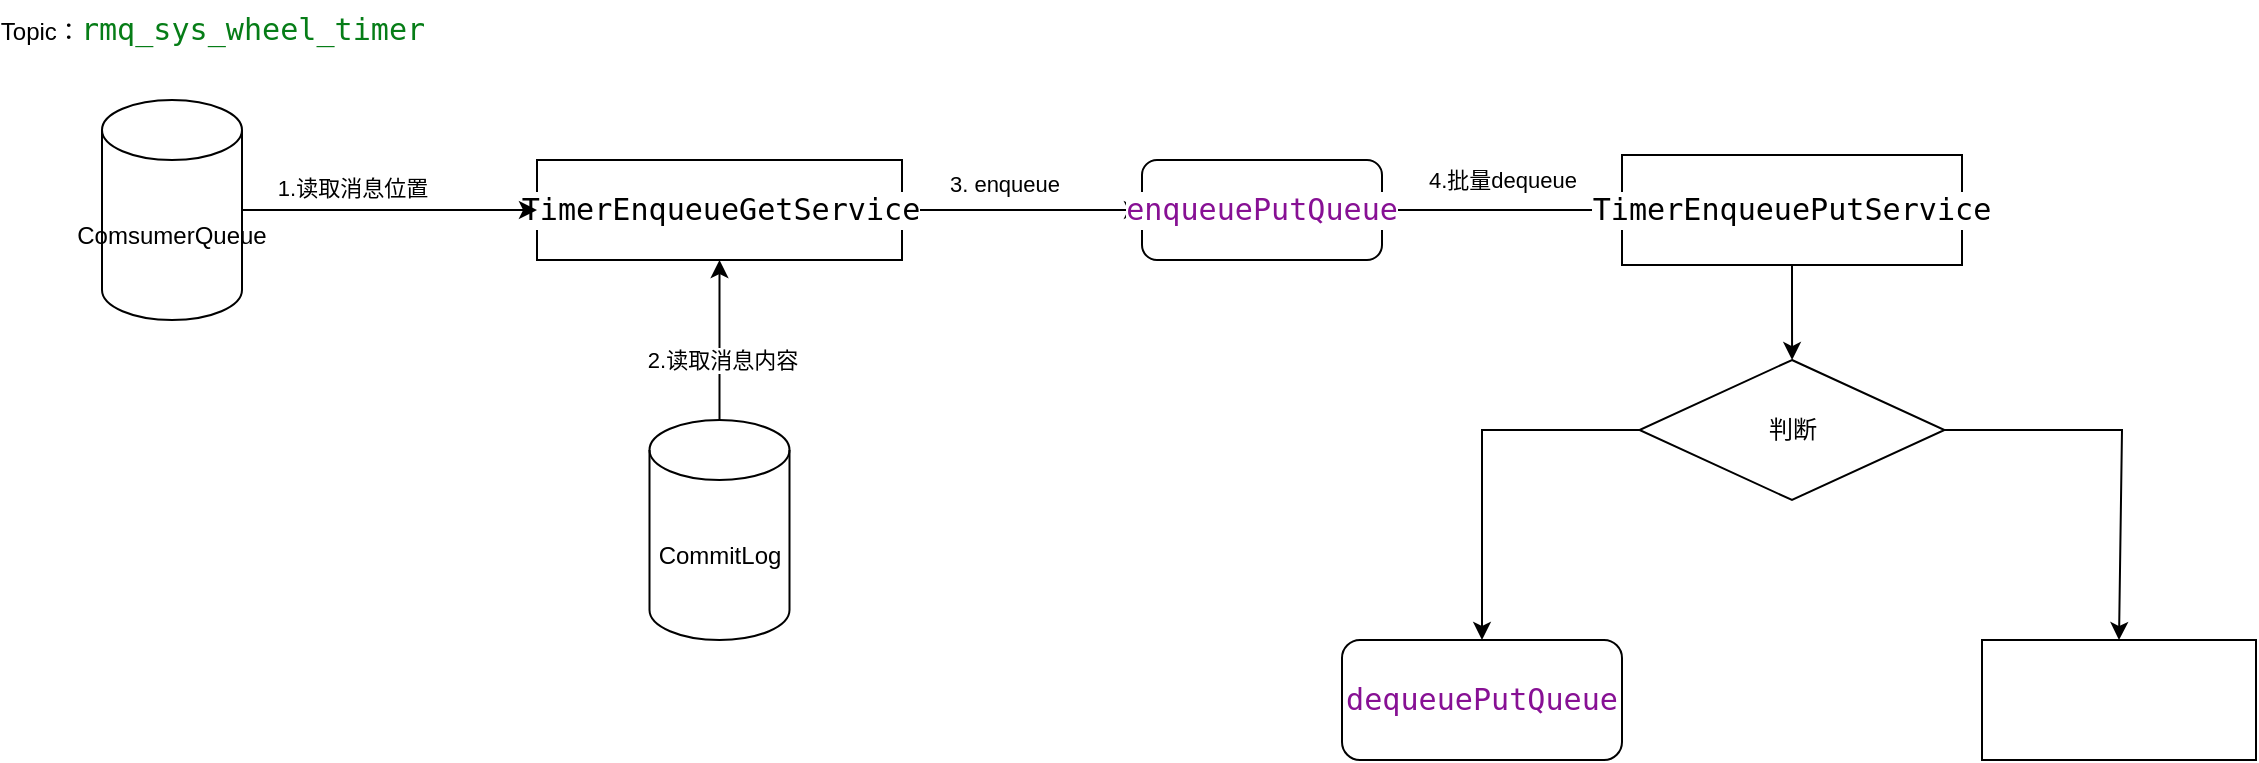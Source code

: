 <mxfile version="24.0.7" type="github">
  <diagram name="第 1 页" id="CFaM-rl-ZOH5OktTk7fv">
    <mxGraphModel dx="2389" dy="818" grid="1" gridSize="10" guides="1" tooltips="1" connect="1" arrows="1" fold="1" page="1" pageScale="1" pageWidth="827" pageHeight="1169" math="0" shadow="0">
      <root>
        <mxCell id="0" />
        <mxCell id="1" parent="0" />
        <mxCell id="jfIY2fFk3yskJFNDOf-c-1" value="CommitLog" style="shape=cylinder3;whiteSpace=wrap;html=1;boundedLbl=1;backgroundOutline=1;size=15;" vertex="1" parent="1">
          <mxGeometry x="-16.25" y="300" width="70" height="110" as="geometry" />
        </mxCell>
        <mxCell id="jfIY2fFk3yskJFNDOf-c-19" value="" style="edgeStyle=orthogonalEdgeStyle;rounded=0;orthogonalLoop=1;jettySize=auto;html=1;" edge="1" parent="1" source="jfIY2fFk3yskJFNDOf-c-2" target="jfIY2fFk3yskJFNDOf-c-17">
          <mxGeometry relative="1" as="geometry" />
        </mxCell>
        <mxCell id="jfIY2fFk3yskJFNDOf-c-24" value="3. enqueue" style="edgeLabel;html=1;align=center;verticalAlign=middle;resizable=0;points=[];" vertex="1" connectable="0" parent="jfIY2fFk3yskJFNDOf-c-19">
          <mxGeometry x="-0.179" y="-2" relative="1" as="geometry">
            <mxPoint x="1" y="-15" as="offset" />
          </mxGeometry>
        </mxCell>
        <mxCell id="jfIY2fFk3yskJFNDOf-c-2" value="&lt;div style=&quot;background-color:#ffffff;color:#080808&quot;&gt;&lt;pre style=&quot;font-family:&#39;JetBrains Mono&#39;,monospace;font-size:11.3pt;&quot;&gt;&lt;span style=&quot;color:#000000;&quot;&gt;TimerEnqueueGetService&lt;/span&gt;&lt;/pre&gt;&lt;/div&gt;" style="rounded=0;whiteSpace=wrap;html=1;" vertex="1" parent="1">
          <mxGeometry x="-72.5" y="170" width="182.5" height="50" as="geometry" />
        </mxCell>
        <mxCell id="jfIY2fFk3yskJFNDOf-c-3" value="" style="endArrow=classic;html=1;rounded=0;entryX=0.5;entryY=1;entryDx=0;entryDy=0;" edge="1" parent="1" source="jfIY2fFk3yskJFNDOf-c-1" target="jfIY2fFk3yskJFNDOf-c-2">
          <mxGeometry width="50" height="50" relative="1" as="geometry">
            <mxPoint x="20" y="260" as="sourcePoint" />
            <mxPoint x="70" y="210" as="targetPoint" />
          </mxGeometry>
        </mxCell>
        <mxCell id="jfIY2fFk3yskJFNDOf-c-10" value="2.读取消息内容" style="edgeLabel;html=1;align=center;verticalAlign=middle;resizable=0;points=[];" vertex="1" connectable="0" parent="jfIY2fFk3yskJFNDOf-c-3">
          <mxGeometry x="-0.256" y="-1" relative="1" as="geometry">
            <mxPoint as="offset" />
          </mxGeometry>
        </mxCell>
        <mxCell id="jfIY2fFk3yskJFNDOf-c-4" value="ComsumerQueue" style="shape=cylinder3;whiteSpace=wrap;html=1;boundedLbl=1;backgroundOutline=1;size=15;" vertex="1" parent="1">
          <mxGeometry x="-290" y="140" width="70" height="110" as="geometry" />
        </mxCell>
        <mxCell id="jfIY2fFk3yskJFNDOf-c-6" value="" style="endArrow=classic;html=1;rounded=0;exitX=1;exitY=0.5;exitDx=0;exitDy=0;exitPerimeter=0;entryX=0;entryY=0.5;entryDx=0;entryDy=0;" edge="1" parent="1" source="jfIY2fFk3yskJFNDOf-c-4" target="jfIY2fFk3yskJFNDOf-c-2">
          <mxGeometry width="50" height="50" relative="1" as="geometry">
            <mxPoint x="-200" y="190" as="sourcePoint" />
            <mxPoint x="-150" y="140" as="targetPoint" />
          </mxGeometry>
        </mxCell>
        <mxCell id="jfIY2fFk3yskJFNDOf-c-15" value="1.读取消息位置" style="edgeLabel;html=1;align=center;verticalAlign=middle;resizable=0;points=[];" vertex="1" connectable="0" parent="jfIY2fFk3yskJFNDOf-c-6">
          <mxGeometry x="-0.258" y="-1" relative="1" as="geometry">
            <mxPoint y="-12" as="offset" />
          </mxGeometry>
        </mxCell>
        <mxCell id="jfIY2fFk3yskJFNDOf-c-16" value="Topic：&lt;span style=&quot;color: rgb(6, 125, 23); font-family: &amp;quot;JetBrains Mono&amp;quot;, monospace; font-size: 11.3pt; background-color: rgb(255, 255, 255);&quot;&gt;rmq_sys_&lt;/span&gt;&lt;span style=&quot;color: rgb(6, 125, 23); font-family: &amp;quot;JetBrains Mono&amp;quot;, monospace; font-size: 11.3pt; background-color: rgb(255, 255, 255);&quot;&gt;wheel_timer&lt;/span&gt;" style="text;html=1;align=center;verticalAlign=middle;resizable=0;points=[];autosize=1;strokeColor=none;fillColor=none;" vertex="1" parent="1">
          <mxGeometry x="-340" y="90" width="210" height="30" as="geometry" />
        </mxCell>
        <mxCell id="jfIY2fFk3yskJFNDOf-c-22" value="" style="edgeStyle=orthogonalEdgeStyle;rounded=0;orthogonalLoop=1;jettySize=auto;html=1;" edge="1" parent="1" source="jfIY2fFk3yskJFNDOf-c-17" target="jfIY2fFk3yskJFNDOf-c-21">
          <mxGeometry relative="1" as="geometry" />
        </mxCell>
        <mxCell id="jfIY2fFk3yskJFNDOf-c-25" value="4.批量dequeue" style="edgeLabel;html=1;align=center;verticalAlign=middle;resizable=0;points=[];" vertex="1" connectable="0" parent="jfIY2fFk3yskJFNDOf-c-22">
          <mxGeometry x="-0.191" y="2" relative="1" as="geometry">
            <mxPoint x="11" y="-13" as="offset" />
          </mxGeometry>
        </mxCell>
        <mxCell id="jfIY2fFk3yskJFNDOf-c-17" value="&lt;div style=&quot;background-color:#ffffff;color:#080808&quot;&gt;&lt;pre style=&quot;font-family:&#39;JetBrains Mono&#39;,monospace;font-size:11.3pt;&quot;&gt;&lt;span style=&quot;color:#871094;&quot;&gt;enqueuePutQueue&lt;/span&gt;&lt;/pre&gt;&lt;/div&gt;" style="rounded=1;whiteSpace=wrap;html=1;" vertex="1" parent="1">
          <mxGeometry x="230" y="170" width="120" height="50" as="geometry" />
        </mxCell>
        <mxCell id="jfIY2fFk3yskJFNDOf-c-27" value="" style="edgeStyle=orthogonalEdgeStyle;rounded=0;orthogonalLoop=1;jettySize=auto;html=1;exitX=0;exitY=0.5;exitDx=0;exitDy=0;" edge="1" parent="1" source="jfIY2fFk3yskJFNDOf-c-29" target="jfIY2fFk3yskJFNDOf-c-26">
          <mxGeometry relative="1" as="geometry">
            <mxPoint x="560" y="270" as="sourcePoint" />
          </mxGeometry>
        </mxCell>
        <mxCell id="jfIY2fFk3yskJFNDOf-c-30" value="" style="edgeStyle=orthogonalEdgeStyle;rounded=0;orthogonalLoop=1;jettySize=auto;html=1;" edge="1" parent="1" source="jfIY2fFk3yskJFNDOf-c-21" target="jfIY2fFk3yskJFNDOf-c-29">
          <mxGeometry relative="1" as="geometry" />
        </mxCell>
        <mxCell id="jfIY2fFk3yskJFNDOf-c-21" value="&lt;div style=&quot;background-color:#ffffff;color:#080808&quot;&gt;&lt;pre style=&quot;font-family:&#39;JetBrains Mono&#39;,monospace;font-size:11.3pt;&quot;&gt;&lt;div&gt;&lt;pre style=&quot;font-family:&#39;JetBrains Mono&#39;,monospace;font-size:11.3pt;&quot;&gt;&lt;span style=&quot;color:#000000;&quot;&gt;TimerEnqueuePutService&lt;/span&gt;&lt;/pre&gt;&lt;/div&gt;&lt;/pre&gt;&lt;/div&gt;" style="rounded=0;whiteSpace=wrap;html=1;" vertex="1" parent="1">
          <mxGeometry x="470" y="167.5" width="170" height="55" as="geometry" />
        </mxCell>
        <mxCell id="jfIY2fFk3yskJFNDOf-c-26" value="&lt;div style=&quot;background-color:#ffffff;color:#080808&quot;&gt;&lt;pre style=&quot;font-family:&#39;JetBrains Mono&#39;,monospace;font-size:11.3pt;&quot;&gt;&lt;span style=&quot;color:#871094;&quot;&gt;dequeuePutQueue&lt;/span&gt;&lt;/pre&gt;&lt;/div&gt;" style="rounded=1;whiteSpace=wrap;html=1;" vertex="1" parent="1">
          <mxGeometry x="330" y="410" width="140" height="60" as="geometry" />
        </mxCell>
        <mxCell id="jfIY2fFk3yskJFNDOf-c-28" value="" style="rounded=0;whiteSpace=wrap;html=1;" vertex="1" parent="1">
          <mxGeometry x="650" y="410" width="137" height="60" as="geometry" />
        </mxCell>
        <mxCell id="jfIY2fFk3yskJFNDOf-c-29" value="判断" style="rhombus;whiteSpace=wrap;html=1;" vertex="1" parent="1">
          <mxGeometry x="478.75" y="270" width="152.5" height="70" as="geometry" />
        </mxCell>
        <mxCell id="jfIY2fFk3yskJFNDOf-c-31" value="" style="endArrow=classic;html=1;rounded=0;exitX=1;exitY=0.5;exitDx=0;exitDy=0;entryX=0.5;entryY=0;entryDx=0;entryDy=0;" edge="1" parent="1" source="jfIY2fFk3yskJFNDOf-c-29" target="jfIY2fFk3yskJFNDOf-c-28">
          <mxGeometry width="50" height="50" relative="1" as="geometry">
            <mxPoint x="370" y="350" as="sourcePoint" />
            <mxPoint x="720" y="400" as="targetPoint" />
            <Array as="points">
              <mxPoint x="720" y="305" />
            </Array>
          </mxGeometry>
        </mxCell>
      </root>
    </mxGraphModel>
  </diagram>
</mxfile>
